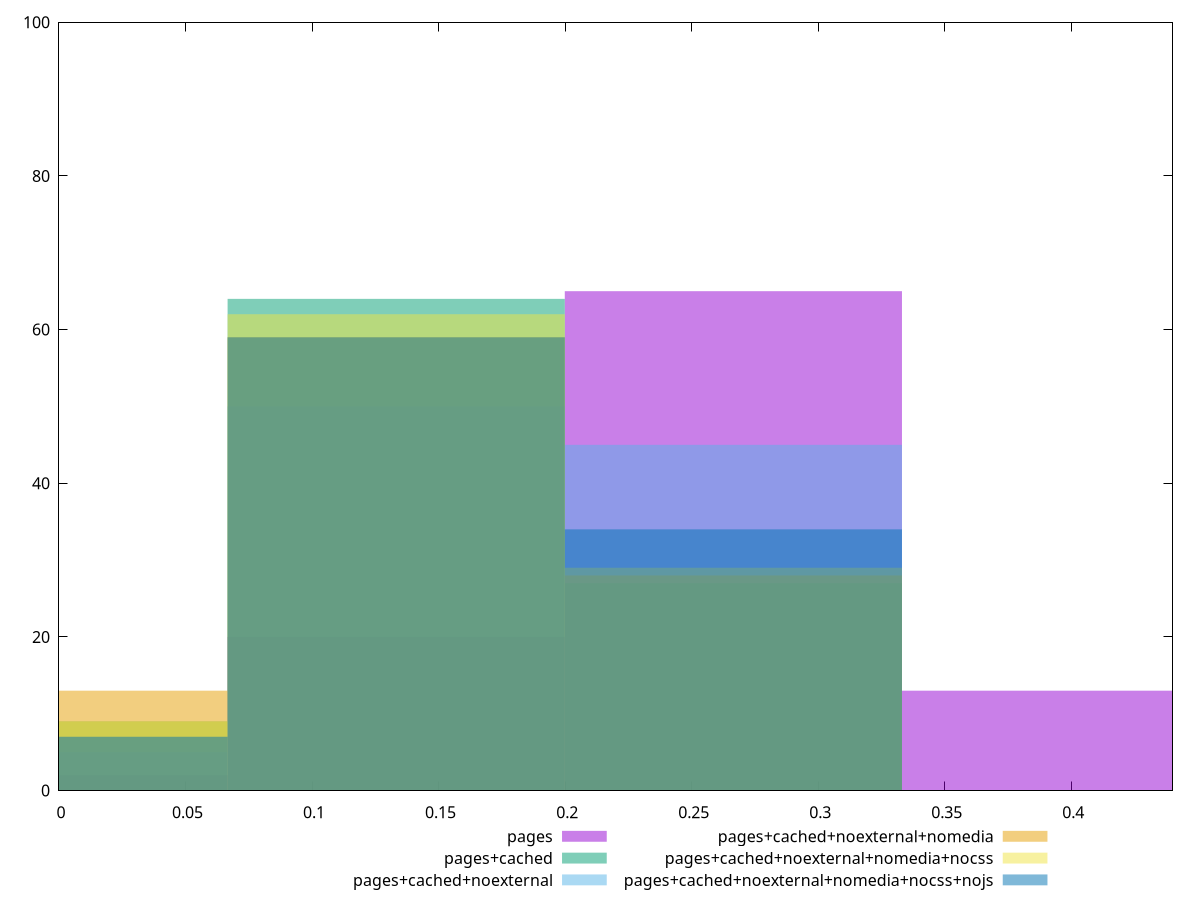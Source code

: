 reset

$pages <<EOF
0 2
0.2664814691054707 65
0.3997222036582061 13
0.13324073455273536 20
EOF

$pagesCached <<EOF
0.13324073455273536 64
0.2664814691054707 27
0 9
EOF

$pagesCachedNoexternal <<EOF
0.13324073455273536 50
0.2664814691054707 45
0 5
EOF

$pagesCachedNoexternalNomedia <<EOF
0.13324073455273536 59
0 13
0.2664814691054707 28
EOF

$pagesCachedNoexternalNomediaNocss <<EOF
0.13324073455273536 62
0.2664814691054707 29
0 9
EOF

$pagesCachedNoexternalNomediaNocssNojs <<EOF
0.13324073455273536 59
0 7
0.2664814691054707 34
EOF

set key outside below
set boxwidth 0.13324073455273536
set xrange [0:0.44]
set yrange [0:100]
set trange [0:100]
set style fill transparent solid 0.5 noborder
set terminal svg size 640, 540 enhanced background rgb 'white'
set output "reprap/speed-index/comparison/histogram/all_score.svg"

plot $pages title "pages" with boxes, \
     $pagesCached title "pages+cached" with boxes, \
     $pagesCachedNoexternal title "pages+cached+noexternal" with boxes, \
     $pagesCachedNoexternalNomedia title "pages+cached+noexternal+nomedia" with boxes, \
     $pagesCachedNoexternalNomediaNocss title "pages+cached+noexternal+nomedia+nocss" with boxes, \
     $pagesCachedNoexternalNomediaNocssNojs title "pages+cached+noexternal+nomedia+nocss+nojs" with boxes

reset
